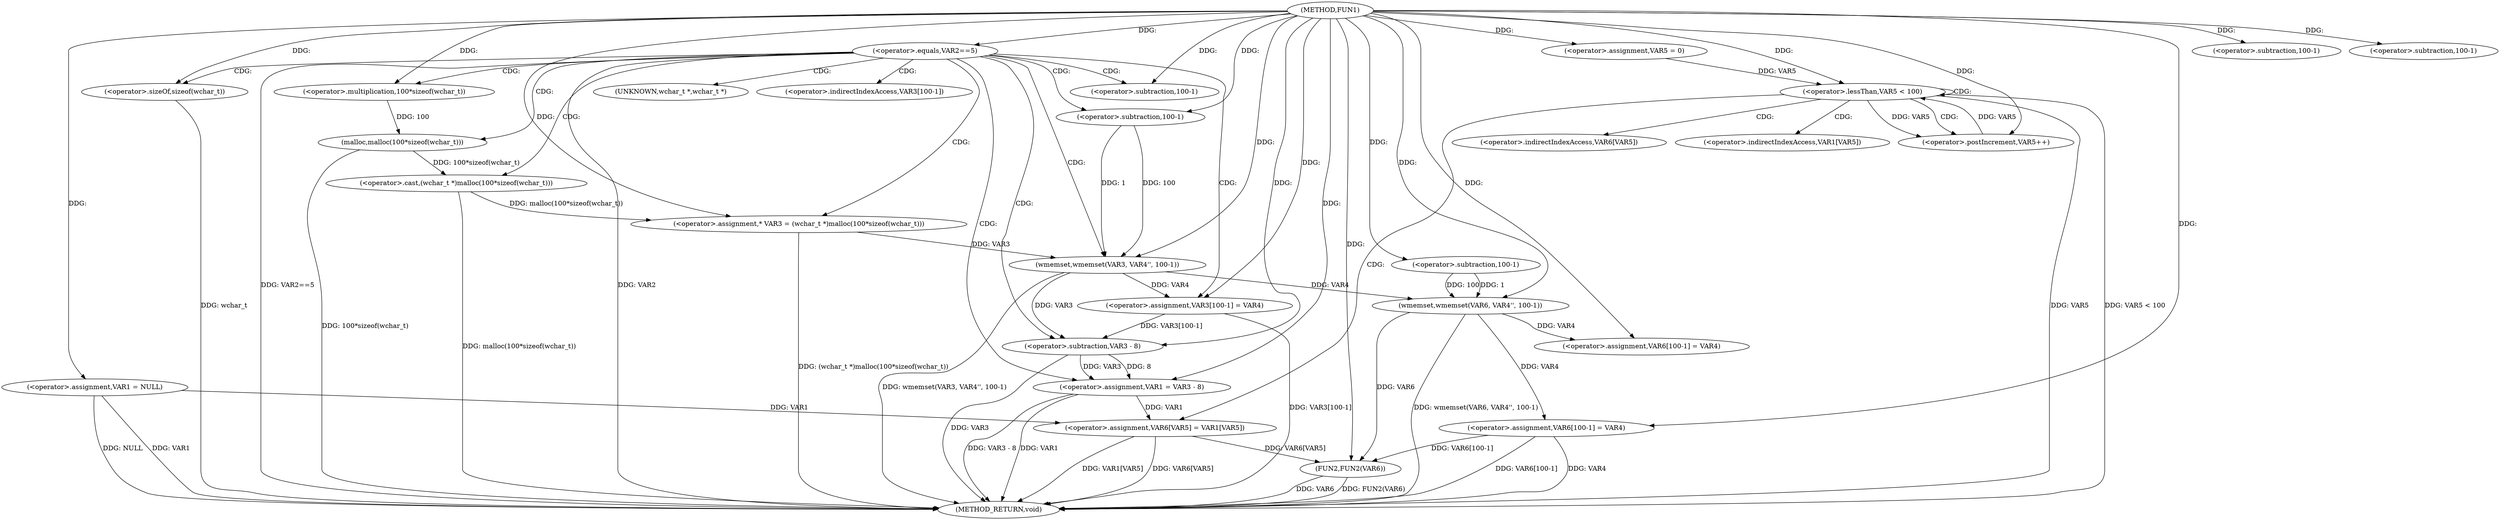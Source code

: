 digraph FUN1 {  
"1000100" [label = "(METHOD,FUN1)" ]
"1000182" [label = "(METHOD_RETURN,void)" ]
"1000103" [label = "(<operator>.assignment,VAR1 = NULL)" ]
"1000107" [label = "(<operator>.equals,VAR2==5)" ]
"1000113" [label = "(<operator>.assignment,* VAR3 = (wchar_t *)malloc(100*sizeof(wchar_t)))" ]
"1000115" [label = "(<operator>.cast,(wchar_t *)malloc(100*sizeof(wchar_t)))" ]
"1000117" [label = "(malloc,malloc(100*sizeof(wchar_t)))" ]
"1000118" [label = "(<operator>.multiplication,100*sizeof(wchar_t))" ]
"1000120" [label = "(<operator>.sizeOf,sizeof(wchar_t))" ]
"1000122" [label = "(wmemset,wmemset(VAR3, VAR4'', 100-1))" ]
"1000125" [label = "(<operator>.subtraction,100-1)" ]
"1000128" [label = "(<operator>.assignment,VAR3[100-1] = VAR4)" ]
"1000131" [label = "(<operator>.subtraction,100-1)" ]
"1000135" [label = "(<operator>.assignment,VAR1 = VAR3 - 8)" ]
"1000137" [label = "(<operator>.subtraction,VAR3 - 8)" ]
"1000143" [label = "(wmemset,wmemset(VAR6, VAR4'', 100-1))" ]
"1000146" [label = "(<operator>.subtraction,100-1)" ]
"1000149" [label = "(<operator>.assignment,VAR6[100-1] = VAR4)" ]
"1000152" [label = "(<operator>.subtraction,100-1)" ]
"1000157" [label = "(<operator>.assignment,VAR5 = 0)" ]
"1000160" [label = "(<operator>.lessThan,VAR5 < 100)" ]
"1000163" [label = "(<operator>.postIncrement,VAR5++)" ]
"1000166" [label = "(<operator>.assignment,VAR6[VAR5] = VAR1[VAR5])" ]
"1000173" [label = "(<operator>.assignment,VAR6[100-1] = VAR4)" ]
"1000176" [label = "(<operator>.subtraction,100-1)" ]
"1000180" [label = "(FUN2,FUN2(VAR6))" ]
"1000116" [label = "(UNKNOWN,wchar_t *,wchar_t *)" ]
"1000129" [label = "(<operator>.indirectIndexAccess,VAR3[100-1])" ]
"1000167" [label = "(<operator>.indirectIndexAccess,VAR6[VAR5])" ]
"1000170" [label = "(<operator>.indirectIndexAccess,VAR1[VAR5])" ]
  "1000115" -> "1000182"  [ label = "DDG: malloc(100*sizeof(wchar_t))"] 
  "1000107" -> "1000182"  [ label = "DDG: VAR2"] 
  "1000107" -> "1000182"  [ label = "DDG: VAR2==5"] 
  "1000103" -> "1000182"  [ label = "DDG: NULL"] 
  "1000160" -> "1000182"  [ label = "DDG: VAR5 < 100"] 
  "1000180" -> "1000182"  [ label = "DDG: VAR6"] 
  "1000117" -> "1000182"  [ label = "DDG: 100*sizeof(wchar_t)"] 
  "1000166" -> "1000182"  [ label = "DDG: VAR1[VAR5]"] 
  "1000160" -> "1000182"  [ label = "DDG: VAR5"] 
  "1000173" -> "1000182"  [ label = "DDG: VAR4"] 
  "1000103" -> "1000182"  [ label = "DDG: VAR1"] 
  "1000128" -> "1000182"  [ label = "DDG: VAR3[100-1]"] 
  "1000166" -> "1000182"  [ label = "DDG: VAR6[VAR5]"] 
  "1000113" -> "1000182"  [ label = "DDG: (wchar_t *)malloc(100*sizeof(wchar_t))"] 
  "1000120" -> "1000182"  [ label = "DDG: wchar_t"] 
  "1000180" -> "1000182"  [ label = "DDG: FUN2(VAR6)"] 
  "1000143" -> "1000182"  [ label = "DDG: wmemset(VAR6, VAR4'', 100-1)"] 
  "1000135" -> "1000182"  [ label = "DDG: VAR1"] 
  "1000122" -> "1000182"  [ label = "DDG: wmemset(VAR3, VAR4'', 100-1)"] 
  "1000137" -> "1000182"  [ label = "DDG: VAR3"] 
  "1000173" -> "1000182"  [ label = "DDG: VAR6[100-1]"] 
  "1000135" -> "1000182"  [ label = "DDG: VAR3 - 8"] 
  "1000100" -> "1000103"  [ label = "DDG: "] 
  "1000100" -> "1000107"  [ label = "DDG: "] 
  "1000115" -> "1000113"  [ label = "DDG: malloc(100*sizeof(wchar_t))"] 
  "1000100" -> "1000113"  [ label = "DDG: "] 
  "1000117" -> "1000115"  [ label = "DDG: 100*sizeof(wchar_t)"] 
  "1000118" -> "1000117"  [ label = "DDG: 100"] 
  "1000100" -> "1000118"  [ label = "DDG: "] 
  "1000100" -> "1000120"  [ label = "DDG: "] 
  "1000113" -> "1000122"  [ label = "DDG: VAR3"] 
  "1000100" -> "1000122"  [ label = "DDG: "] 
  "1000125" -> "1000122"  [ label = "DDG: 100"] 
  "1000125" -> "1000122"  [ label = "DDG: 1"] 
  "1000100" -> "1000125"  [ label = "DDG: "] 
  "1000122" -> "1000128"  [ label = "DDG: VAR4"] 
  "1000100" -> "1000128"  [ label = "DDG: "] 
  "1000100" -> "1000131"  [ label = "DDG: "] 
  "1000137" -> "1000135"  [ label = "DDG: VAR3"] 
  "1000137" -> "1000135"  [ label = "DDG: 8"] 
  "1000100" -> "1000135"  [ label = "DDG: "] 
  "1000122" -> "1000137"  [ label = "DDG: VAR3"] 
  "1000128" -> "1000137"  [ label = "DDG: VAR3[100-1]"] 
  "1000100" -> "1000137"  [ label = "DDG: "] 
  "1000100" -> "1000143"  [ label = "DDG: "] 
  "1000122" -> "1000143"  [ label = "DDG: VAR4"] 
  "1000146" -> "1000143"  [ label = "DDG: 100"] 
  "1000146" -> "1000143"  [ label = "DDG: 1"] 
  "1000100" -> "1000146"  [ label = "DDG: "] 
  "1000143" -> "1000149"  [ label = "DDG: VAR4"] 
  "1000100" -> "1000149"  [ label = "DDG: "] 
  "1000100" -> "1000152"  [ label = "DDG: "] 
  "1000100" -> "1000157"  [ label = "DDG: "] 
  "1000163" -> "1000160"  [ label = "DDG: VAR5"] 
  "1000157" -> "1000160"  [ label = "DDG: VAR5"] 
  "1000100" -> "1000160"  [ label = "DDG: "] 
  "1000160" -> "1000163"  [ label = "DDG: VAR5"] 
  "1000100" -> "1000163"  [ label = "DDG: "] 
  "1000103" -> "1000166"  [ label = "DDG: VAR1"] 
  "1000135" -> "1000166"  [ label = "DDG: VAR1"] 
  "1000100" -> "1000173"  [ label = "DDG: "] 
  "1000143" -> "1000173"  [ label = "DDG: VAR4"] 
  "1000100" -> "1000176"  [ label = "DDG: "] 
  "1000173" -> "1000180"  [ label = "DDG: VAR6[100-1]"] 
  "1000143" -> "1000180"  [ label = "DDG: VAR6"] 
  "1000166" -> "1000180"  [ label = "DDG: VAR6[VAR5]"] 
  "1000100" -> "1000180"  [ label = "DDG: "] 
  "1000107" -> "1000125"  [ label = "CDG: "] 
  "1000107" -> "1000116"  [ label = "CDG: "] 
  "1000107" -> "1000131"  [ label = "CDG: "] 
  "1000107" -> "1000120"  [ label = "CDG: "] 
  "1000107" -> "1000117"  [ label = "CDG: "] 
  "1000107" -> "1000113"  [ label = "CDG: "] 
  "1000107" -> "1000128"  [ label = "CDG: "] 
  "1000107" -> "1000137"  [ label = "CDG: "] 
  "1000107" -> "1000129"  [ label = "CDG: "] 
  "1000107" -> "1000135"  [ label = "CDG: "] 
  "1000107" -> "1000115"  [ label = "CDG: "] 
  "1000107" -> "1000118"  [ label = "CDG: "] 
  "1000107" -> "1000122"  [ label = "CDG: "] 
  "1000160" -> "1000163"  [ label = "CDG: "] 
  "1000160" -> "1000167"  [ label = "CDG: "] 
  "1000160" -> "1000160"  [ label = "CDG: "] 
  "1000160" -> "1000170"  [ label = "CDG: "] 
  "1000160" -> "1000166"  [ label = "CDG: "] 
}
